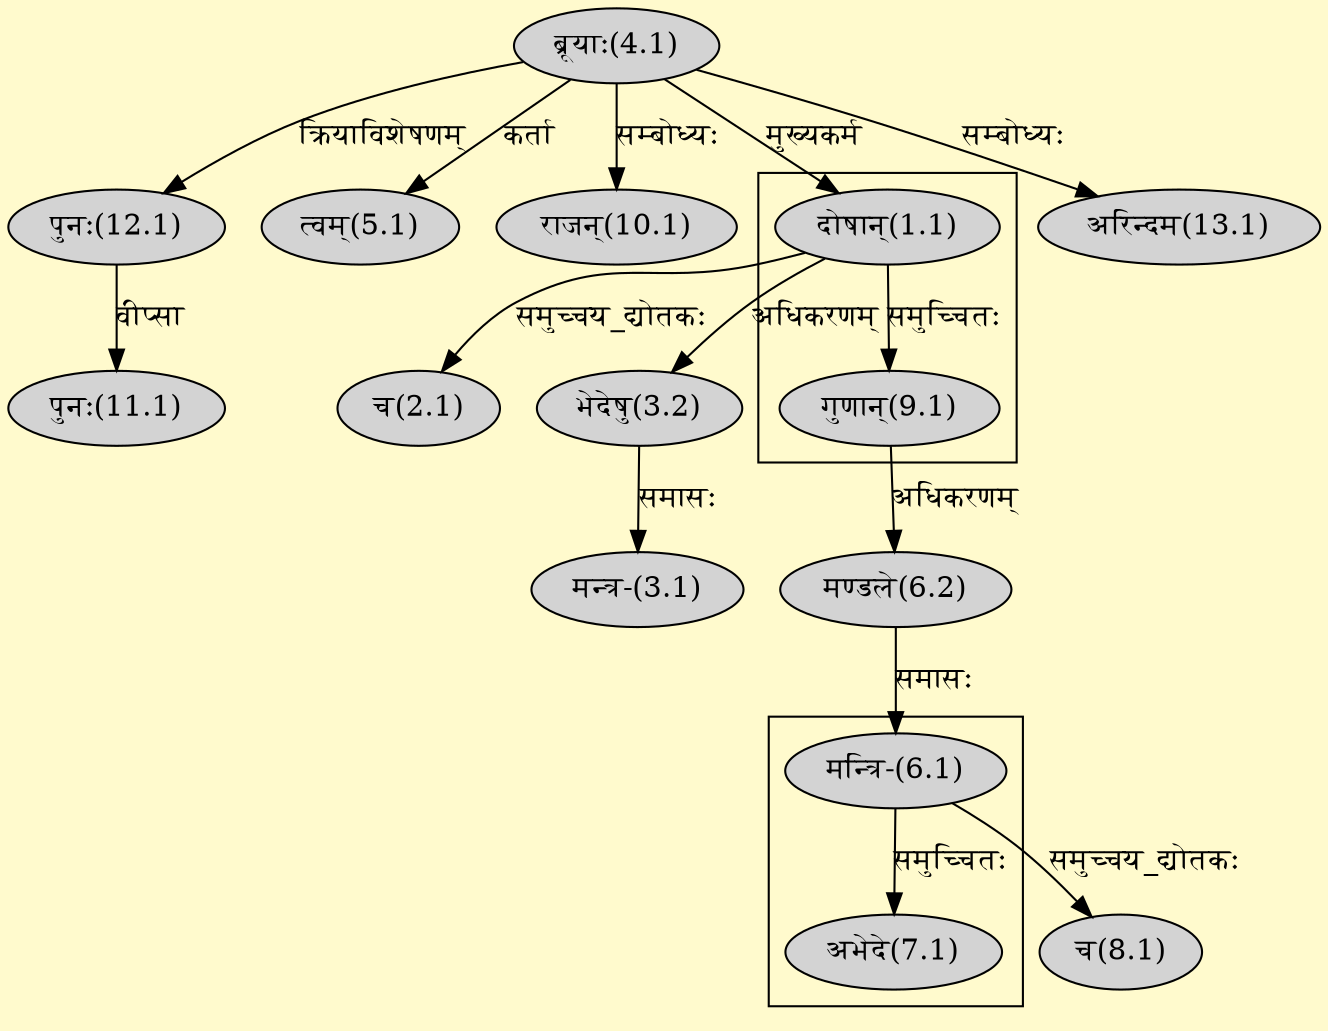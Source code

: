digraph G{
rankdir=BT;
 compound=true;
 bgcolor="lemonchiffon1";

subgraph cluster_1{
Node7_1 [style=filled, color="" label = "अभेदे(7.1)"]
Node6_1 [style=filled, color="" label = "मन्त्रि-(6.1)"]

}

subgraph cluster_2{
Node9_1 [style=filled, color="" label = "गुणान्(9.1)"]
Node1_1 [style=filled, color="" label = "दोषान्(1.1)"]

}
Node1_1 [style=filled, color="" label = "दोषान्(1.1)"]
Node4_1 [style=filled, color="" label = "ब्रूयाः(4.1)"]
Node2_1 [style=filled, color="" label = "च(2.1)"]
Node3_1 [style=filled, color="" label = "मन्त्र-(3.1)"]
Node3_2 [style=filled, color="" label = "भेदेषु(3.2)"]
Node5_1 [style=filled, color="" label = "त्वम्(5.1)"]
Node [style=filled, color="" label = "()"]
Node6_1 [style=filled, color="" label = "मन्त्रि-(6.1)"]
Node6_2 [style=filled, color="" label = "मण्डले(6.2)"]
Node9_1 [style=filled, color="" label = "गुणान्(9.1)"]
Node8_1 [style=filled, color="" label = "च(8.1)"]
Node10_1 [style=filled, color="" label = "राजन्(10.1)"]
Node11_1 [style=filled, color="" label = "पुनः(11.1)"]
Node12_1 [style=filled, color="" label = "पुनः(12.1)"]
Node13_1 [style=filled, color="" label = "अरिन्दम(13.1)"]
/* Start of Relations section */

Node1_1 -> Node4_1 [  label="मुख्यकर्म"  dir="back" ]
Node2_1 -> Node1_1 [  label="समुच्चय_द्योतकः"  dir="back" ]
Node3_1 -> Node3_2 [  label="समासः"  dir="back" ]
Node3_2 -> Node1_1 [  label="अधिकरणम्"  dir="back" ]
Node5_1 -> Node4_1 [  label="कर्ता"  dir="back" ]
Node6_1 -> Node6_2 [  label="समासः"  dir="back" ]
Node6_2 -> Node9_1 [  label="अधिकरणम्"  dir="back" ]
Node7_1 -> Node6_1 [  label="समुच्चितः"  dir="back" ]
Node8_1 -> Node6_1 [  label="समुच्चय_द्योतकः"  dir="back" ]
Node9_1 -> Node1_1 [  label="समुच्चितः"  dir="back" ]
Node10_1 -> Node4_1 [  label="सम्बोध्यः"  dir="back" ]
Node11_1 -> Node12_1 [  label="वीप्सा"  dir="back" ]
Node12_1 -> Node4_1 [  label="क्रियाविशेषणम्"  dir="back" ]
Node13_1 -> Node4_1 [  label="सम्बोध्यः"  dir="back" ]
}
